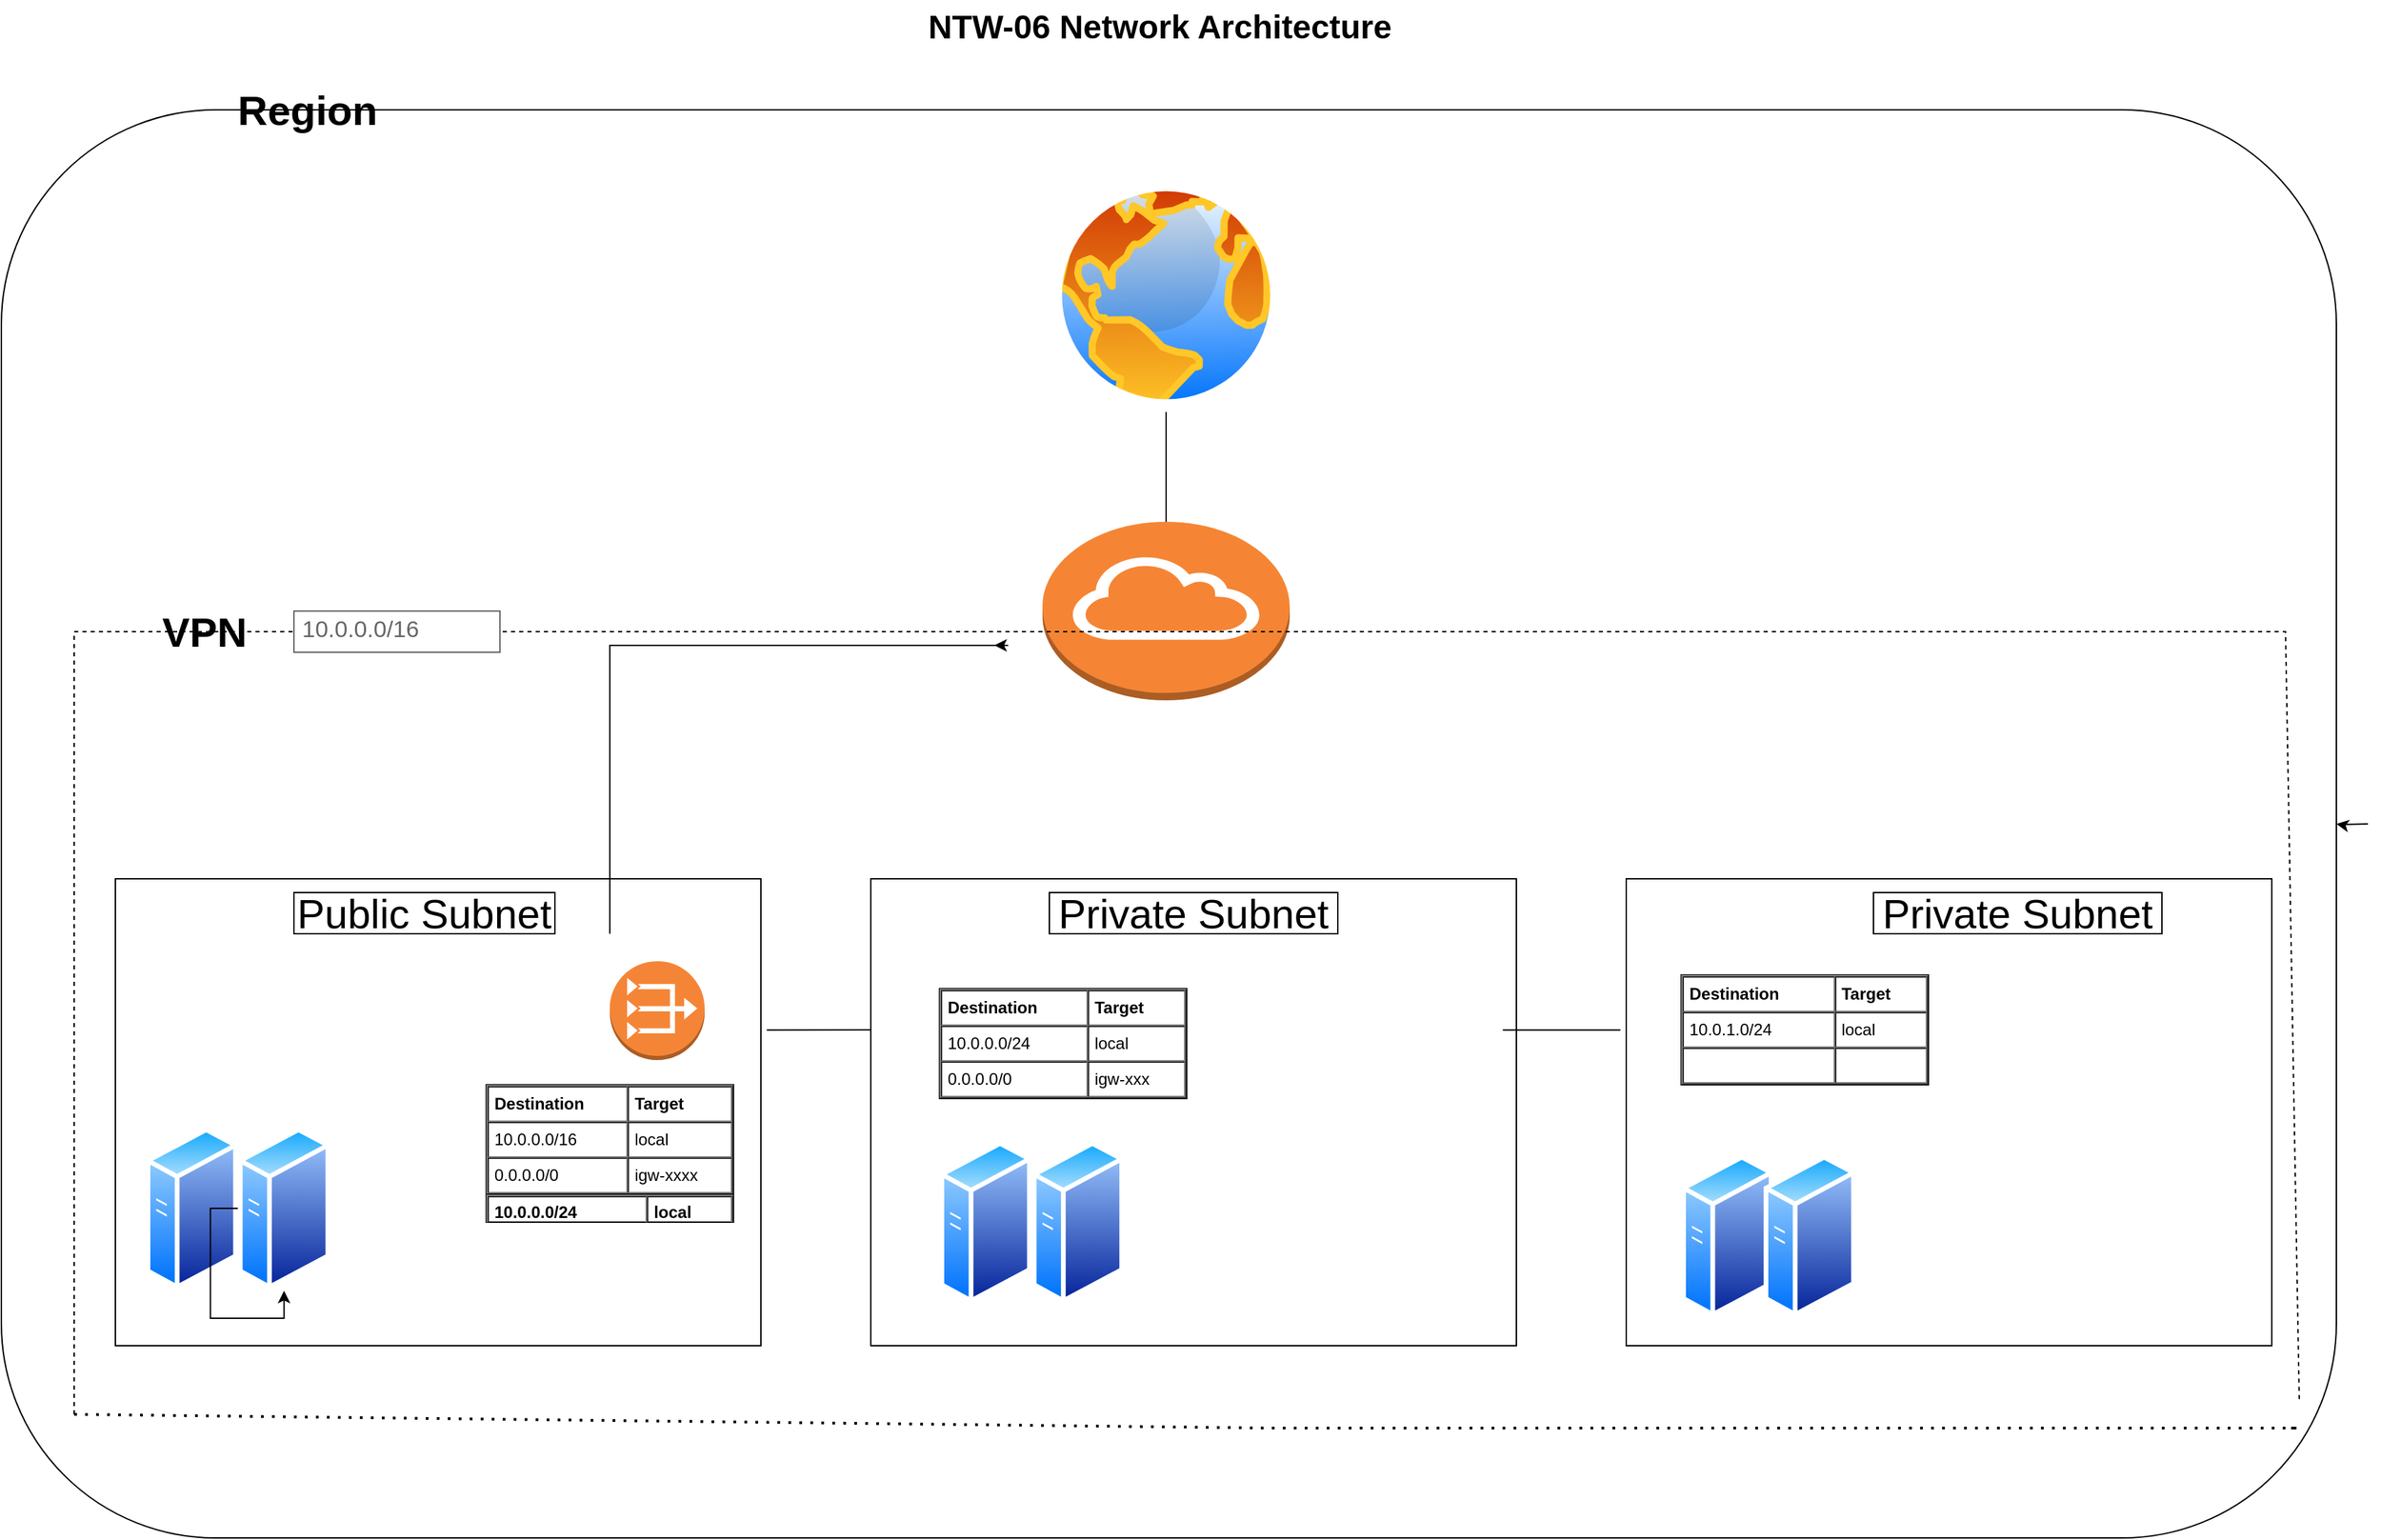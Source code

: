<mxfile version="18.0.5" type="device"><diagram name="Page-1" id="197159a0-c6a4-9194-75a8-e4174976684c"><mxGraphModel dx="1469" dy="776" grid="1" gridSize="10" guides="1" tooltips="1" connect="1" arrows="1" fold="1" page="1" pageScale="1.5" pageWidth="1169" pageHeight="826" background="none" math="0" shadow="0"><root><mxCell id="0" style=";html=1;"/><mxCell id="1" style=";html=1;" parent="0"/><mxCell id="1257a543d1cacc4b-43" value="Public Subnet" style="whiteSpace=wrap;html=1;fillColor=#dae8fc;fontSize=14;strokeColor=none;verticalAlign=top;" parent="1" vertex="1"><mxGeometry x="1180" y="220" width="477" height="280" as="geometry"/></mxCell><mxCell id="1257a543d1cacc4b-52" value="NTW-06 Network Architecture" style="text;strokeColor=none;fillColor=none;html=1;fontSize=24;fontStyle=1;verticalAlign=middle;align=center;" parent="1" vertex="1"><mxGeometry x="160" y="40" width="1420" height="40" as="geometry"/></mxCell><mxCell id="mfDLtayQ06TxmHfE7cPM-6" value="" style="rounded=1;whiteSpace=wrap;html=1;fontSize=13;" vertex="1" parent="1"><mxGeometry x="27" y="120" width="1700" height="1040" as="geometry"/></mxCell><mxCell id="mfDLtayQ06TxmHfE7cPM-8" value="" style="whiteSpace=wrap;html=1;fontSize=13;" vertex="1" parent="1"><mxGeometry x="110" y="680" width="470" height="340" as="geometry"/></mxCell><mxCell id="mfDLtayQ06TxmHfE7cPM-9" value="" style="whiteSpace=wrap;html=1;fontSize=13;" vertex="1" parent="1"><mxGeometry x="660" y="680" width="470" height="340" as="geometry"/></mxCell><mxCell id="mfDLtayQ06TxmHfE7cPM-10" value="" style="whiteSpace=wrap;html=1;fontSize=13;" vertex="1" parent="1"><mxGeometry x="1210" y="680" width="470" height="340" as="geometry"/></mxCell><mxCell id="mfDLtayQ06TxmHfE7cPM-12" value="" style="aspect=fixed;perimeter=ellipsePerimeter;html=1;align=center;shadow=0;dashed=0;spacingTop=3;image;image=img/lib/active_directory/internet_globe.svg;fontSize=13;" vertex="1" parent="1"><mxGeometry x="790" y="170" width="170" height="170" as="geometry"/></mxCell><mxCell id="mfDLtayQ06TxmHfE7cPM-13" value="" style="outlineConnect=0;dashed=0;verticalLabelPosition=bottom;verticalAlign=top;align=center;html=1;shape=mxgraph.aws3.internet_gateway;fillColor=#F58534;gradientColor=none;fontSize=13;" vertex="1" parent="1"><mxGeometry x="785" y="420" width="180" height="130" as="geometry"/></mxCell><mxCell id="mfDLtayQ06TxmHfE7cPM-20" value="Region&lt;br style=&quot;font-size: 30px;&quot;&gt;" style="text;html=1;strokeColor=none;fillColor=none;align=center;verticalAlign=middle;whiteSpace=wrap;rounded=0;fontSize=30;fontStyle=1" vertex="1" parent="1"><mxGeometry x="160" y="80" width="180" height="80" as="geometry"/></mxCell><mxCell id="mfDLtayQ06TxmHfE7cPM-25" value="Public Subnet" style="whiteSpace=wrap;html=1;fontSize=30;" vertex="1" parent="1"><mxGeometry x="240" y="690" width="190" height="30" as="geometry"/></mxCell><mxCell id="mfDLtayQ06TxmHfE7cPM-27" value="Private Subnet" style="whiteSpace=wrap;html=1;fontSize=30;" vertex="1" parent="1"><mxGeometry x="790" y="690" width="210" height="30" as="geometry"/></mxCell><mxCell id="mfDLtayQ06TxmHfE7cPM-28" value="Private Subnet" style="whiteSpace=wrap;html=1;fontSize=30;" vertex="1" parent="1"><mxGeometry x="1390" y="690" width="210" height="30" as="geometry"/></mxCell><mxCell id="mfDLtayQ06TxmHfE7cPM-30" value="" style="endArrow=none;dashed=1;html=1;rounded=0;fontSize=30;" edge="1" parent="1"><mxGeometry width="50" height="50" relative="1" as="geometry"><mxPoint x="80" y="1070" as="sourcePoint"/><mxPoint x="1700" y="1060" as="targetPoint"/><Array as="points"><mxPoint x="80" y="500"/><mxPoint x="900" y="500"/><mxPoint x="1690" y="500"/></Array></mxGeometry></mxCell><mxCell id="mfDLtayQ06TxmHfE7cPM-34" value="" style="endArrow=none;dashed=1;html=1;dashPattern=1 3;strokeWidth=2;rounded=0;fontSize=30;" edge="1" parent="1"><mxGeometry width="50" height="50" relative="1" as="geometry"><mxPoint x="80" y="1070" as="sourcePoint"/><mxPoint x="1690" y="1080" as="targetPoint"/><Array as="points"><mxPoint x="950" y="1080"/><mxPoint x="1700" y="1080"/></Array></mxGeometry></mxCell><mxCell id="mfDLtayQ06TxmHfE7cPM-35" value="" style="outlineConnect=0;dashed=0;verticalLabelPosition=bottom;verticalAlign=top;align=center;html=1;shape=mxgraph.aws3.vpc_nat_gateway;fillColor=#F58536;gradientColor=none;fontSize=30;" vertex="1" parent="1"><mxGeometry x="470" y="740" width="69" height="72" as="geometry"/></mxCell><mxCell id="mfDLtayQ06TxmHfE7cPM-38" style="edgeStyle=orthogonalEdgeStyle;rounded=0;orthogonalLoop=1;jettySize=auto;html=1;fontSize=30;" edge="1" parent="1" target="mfDLtayQ06TxmHfE7cPM-6"><mxGeometry relative="1" as="geometry"><mxPoint x="1750" y="640" as="sourcePoint"/><mxPoint x="1730" y="640" as="targetPoint"/></mxGeometry></mxCell><mxCell id="mfDLtayQ06TxmHfE7cPM-39" value="" style="endArrow=classic;html=1;rounded=0;fontSize=30;" edge="1" parent="1"><mxGeometry width="50" height="50" relative="1" as="geometry"><mxPoint x="470" y="710" as="sourcePoint"/><mxPoint x="750" y="510" as="targetPoint"/><Array as="points"><mxPoint x="470" y="720"/><mxPoint x="470" y="510"/><mxPoint x="760" y="510"/></Array></mxGeometry></mxCell><mxCell id="mfDLtayQ06TxmHfE7cPM-41" value="" style="endArrow=none;html=1;rounded=0;fontSize=30;exitX=1.009;exitY=0.324;exitDx=0;exitDy=0;exitPerimeter=0;" edge="1" parent="1" source="mfDLtayQ06TxmHfE7cPM-8"><mxGeometry width="50" height="50" relative="1" as="geometry"><mxPoint x="930" y="620" as="sourcePoint"/><mxPoint x="660" y="790" as="targetPoint"/></mxGeometry></mxCell><mxCell id="mfDLtayQ06TxmHfE7cPM-42" value="" style="aspect=fixed;perimeter=ellipsePerimeter;html=1;align=center;shadow=0;dashed=0;spacingTop=3;image;image=img/lib/active_directory/generic_server.svg;fontSize=30;" vertex="1" parent="1"><mxGeometry x="132" y="860" width="67.2" height="120" as="geometry"/></mxCell><mxCell id="mfDLtayQ06TxmHfE7cPM-43" value="" style="aspect=fixed;perimeter=ellipsePerimeter;html=1;align=center;shadow=0;dashed=0;spacingTop=3;image;image=img/lib/active_directory/generic_server.svg;fontSize=30;" vertex="1" parent="1"><mxGeometry x="199.2" y="860" width="67.2" height="120" as="geometry"/></mxCell><mxCell id="mfDLtayQ06TxmHfE7cPM-44" style="edgeStyle=orthogonalEdgeStyle;rounded=0;orthogonalLoop=1;jettySize=auto;html=1;exitX=0;exitY=0.5;exitDx=0;exitDy=0;fontSize=30;" edge="1" parent="1" source="mfDLtayQ06TxmHfE7cPM-43" target="mfDLtayQ06TxmHfE7cPM-43"><mxGeometry relative="1" as="geometry"/></mxCell><mxCell id="mfDLtayQ06TxmHfE7cPM-45" value="" style="aspect=fixed;perimeter=ellipsePerimeter;html=1;align=center;shadow=0;dashed=0;spacingTop=3;image;image=img/lib/active_directory/generic_server.svg;fontSize=30;" vertex="1" parent="1"><mxGeometry x="710" y="870" width="67.2" height="120" as="geometry"/></mxCell><mxCell id="mfDLtayQ06TxmHfE7cPM-46" value="" style="aspect=fixed;perimeter=ellipsePerimeter;html=1;align=center;shadow=0;dashed=0;spacingTop=3;image;image=img/lib/active_directory/generic_server.svg;fontSize=30;" vertex="1" parent="1"><mxGeometry x="777.2" y="870" width="67.2" height="120" as="geometry"/></mxCell><mxCell id="mfDLtayQ06TxmHfE7cPM-47" value="" style="aspect=fixed;perimeter=ellipsePerimeter;html=1;align=center;shadow=0;dashed=0;spacingTop=3;image;image=img/lib/active_directory/generic_server.svg;fontSize=30;" vertex="1" parent="1"><mxGeometry x="1250" y="880" width="67.2" height="120" as="geometry"/></mxCell><mxCell id="mfDLtayQ06TxmHfE7cPM-48" value="" style="aspect=fixed;perimeter=ellipsePerimeter;html=1;align=center;shadow=0;dashed=0;spacingTop=3;image;image=img/lib/active_directory/generic_server.svg;fontSize=30;" vertex="1" parent="1"><mxGeometry x="1310" y="880" width="67.2" height="120" as="geometry"/></mxCell><mxCell id="mfDLtayQ06TxmHfE7cPM-49" value="VPN" style="text;html=1;strokeColor=none;fillColor=none;align=center;verticalAlign=middle;whiteSpace=wrap;rounded=0;fontSize=30;fontStyle=1" vertex="1" parent="1"><mxGeometry x="70" y="460" width="210" height="80" as="geometry"/></mxCell><mxCell id="mfDLtayQ06TxmHfE7cPM-50" value="" style="endArrow=none;html=1;rounded=0;fontSize=30;entryX=0.5;entryY=1;entryDx=0;entryDy=0;exitX=0.5;exitY=0;exitDx=0;exitDy=0;exitPerimeter=0;" edge="1" parent="1" source="mfDLtayQ06TxmHfE7cPM-13" target="mfDLtayQ06TxmHfE7cPM-12"><mxGeometry width="50" height="50" relative="1" as="geometry"><mxPoint x="950" y="650" as="sourcePoint"/><mxPoint x="1000" y="600" as="targetPoint"/></mxGeometry></mxCell><mxCell id="mfDLtayQ06TxmHfE7cPM-51" value="" style="endArrow=none;html=1;rounded=0;fontSize=30;entryX=-0.009;entryY=0.324;entryDx=0;entryDy=0;entryPerimeter=0;exitX=0.979;exitY=0.324;exitDx=0;exitDy=0;exitPerimeter=0;" edge="1" parent="1" source="mfDLtayQ06TxmHfE7cPM-9" target="mfDLtayQ06TxmHfE7cPM-10"><mxGeometry width="50" height="50" relative="1" as="geometry"><mxPoint x="950" y="650" as="sourcePoint"/><mxPoint x="1000" y="600" as="targetPoint"/></mxGeometry></mxCell><mxCell id="mfDLtayQ06TxmHfE7cPM-57" value="&lt;table cellpadding=&quot;4&quot; cellspacing=&quot;0&quot; border=&quot;1&quot; style=&quot;font-size:1em;width:100%;height:100%;&quot;&gt;&lt;tbody&gt;&lt;tr&gt;&lt;th&gt;Destination&lt;/th&gt;&lt;th&gt;Target&lt;/th&gt;&lt;/tr&gt;&lt;tr&gt;&lt;td&gt;10.0.0.0/16&lt;/td&gt;&lt;td&gt;local&lt;/td&gt;&lt;/tr&gt;&lt;tr&gt;&lt;td&gt;0.0.0.0/0&lt;/td&gt;&lt;td&gt;igw-xxxx&lt;/td&gt;&lt;/tr&gt;&lt;/tbody&gt;&lt;/table&gt; " style="verticalAlign=top;align=left;overflow=fill;fontSize=12;fontFamily=Helvetica;html=1" vertex="1" parent="1"><mxGeometry x="380" y="830" width="180" height="80" as="geometry"/></mxCell><mxCell id="mfDLtayQ06TxmHfE7cPM-58" value="&lt;table cellpadding=&quot;4&quot; cellspacing=&quot;0&quot; border=&quot;1&quot; style=&quot;font-size:1em;width:100%;height:100%;&quot;&gt;&lt;tbody&gt;&lt;tr&gt;&lt;th&gt;Destination&lt;/th&gt;&lt;th&gt;Target&lt;/th&gt;&lt;/tr&gt;&lt;tr&gt;&lt;td&gt;10.0.0.0/24&lt;/td&gt;&lt;td&gt;local&lt;/td&gt;&lt;/tr&gt;&lt;tr&gt;&lt;td&gt;0.0.0.0/0&lt;/td&gt;&lt;td&gt;igw-xxx&lt;/td&gt;&lt;/tr&gt;&lt;/tbody&gt;&lt;/table&gt; " style="verticalAlign=top;align=left;overflow=fill;fontSize=12;fontFamily=Helvetica;html=1" vertex="1" parent="1"><mxGeometry x="710" y="760" width="180" height="80" as="geometry"/></mxCell><mxCell id="mfDLtayQ06TxmHfE7cPM-59" value="&lt;table cellpadding=&quot;4&quot; cellspacing=&quot;0&quot; border=&quot;1&quot; style=&quot;font-size:1em;width:100%;height:100%;&quot;&gt;&lt;tbody&gt;&lt;tr&gt;&lt;th&gt;Destination&lt;/th&gt;&lt;th&gt;Target&lt;/th&gt;&lt;/tr&gt;&lt;tr&gt;&lt;td&gt;10.0.1.0/24&lt;/td&gt;&lt;td&gt;local&lt;/td&gt;&lt;/tr&gt;&lt;tr&gt;&lt;td&gt;&lt;br&gt;&lt;/td&gt;&lt;td&gt;&lt;br&gt;&lt;/td&gt;&lt;/tr&gt;&lt;/tbody&gt;&lt;/table&gt; " style="verticalAlign=top;align=left;overflow=fill;fontSize=12;fontFamily=Helvetica;html=1" vertex="1" parent="1"><mxGeometry x="1250" y="750" width="180" height="80" as="geometry"/></mxCell><mxCell id="mfDLtayQ06TxmHfE7cPM-60" value="10.0.0.0/16" style="strokeWidth=1;shadow=0;dashed=0;align=center;html=1;shape=mxgraph.mockup.text.textBox;fontColor=#666666;align=left;fontSize=17;spacingLeft=4;spacingTop=-3;strokeColor=#666666;mainText=" vertex="1" parent="1"><mxGeometry x="240" y="485" width="150" height="30" as="geometry"/></mxCell><mxCell id="mfDLtayQ06TxmHfE7cPM-61" value="&lt;table cellpadding=&quot;4&quot; cellspacing=&quot;0&quot; border=&quot;1&quot; style=&quot;font-size:1em;width:100%;height:100%;&quot;&gt;&lt;tbody&gt;&lt;tr&gt;&lt;th&gt;10.0.0.0/24&lt;/th&gt;&lt;th&gt;local&lt;/th&gt;&lt;/tr&gt;&lt;tr&gt;&lt;td&gt;row 1&lt;/td&gt;&lt;td&gt;&lt;/td&gt;&lt;/tr&gt;&lt;/tbody&gt;&lt;/table&gt; " style="verticalAlign=top;align=left;overflow=fill;fontSize=12;fontFamily=Helvetica;html=1" vertex="1" parent="1"><mxGeometry x="380" y="910" width="180" height="20" as="geometry"/></mxCell></root></mxGraphModel></diagram></mxfile>